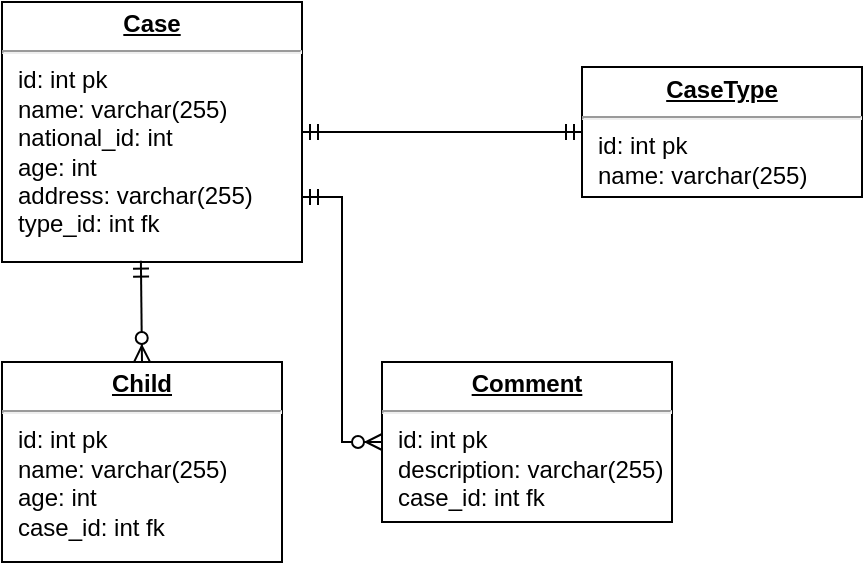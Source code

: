 <mxfile version="21.0.2" type="github">
  <diagram name="Page-1" id="a7904f86-f2b4-8e86-fa97-74104820619b">
    <mxGraphModel dx="1137" dy="760" grid="1" gridSize="10" guides="1" tooltips="1" connect="1" arrows="1" fold="1" page="1" pageScale="1" pageWidth="1100" pageHeight="850" background="none" math="0" shadow="0">
      <root>
        <mxCell id="0" />
        <mxCell id="1" parent="0" />
        <mxCell id="KxadMB26XgNLB9hYf9AW-2" value="&lt;p style=&quot;margin: 0px ; margin-top: 4px ; text-align: center ; text-decoration: underline&quot;&gt;&lt;b&gt;Case&lt;/b&gt;&lt;/p&gt;&lt;hr&gt;&lt;p style=&quot;margin: 0px ; margin-left: 8px&quot;&gt;id: int pk&lt;/p&gt;&lt;p style=&quot;margin: 0px ; margin-left: 8px&quot;&gt;name: varchar(255)&lt;/p&gt;&lt;p style=&quot;margin: 0px ; margin-left: 8px&quot;&gt;national_id: int&lt;/p&gt;&lt;p style=&quot;margin: 0px ; margin-left: 8px&quot;&gt;age: int&lt;/p&gt;&lt;p style=&quot;margin: 0px ; margin-left: 8px&quot;&gt;address: varchar(255)&lt;/p&gt;&lt;p style=&quot;margin: 0px ; margin-left: 8px&quot;&gt;type_id: int fk&lt;/p&gt;" style="verticalAlign=top;align=left;overflow=fill;fontSize=12;fontFamily=Helvetica;html=1;rounded=0;shadow=0;comic=0;labelBackgroundColor=none;strokeWidth=1" vertex="1" parent="1">
          <mxGeometry x="230" y="140" width="150" height="130" as="geometry" />
        </mxCell>
        <mxCell id="KxadMB26XgNLB9hYf9AW-3" value="&lt;p style=&quot;margin: 0px ; margin-top: 4px ; text-align: center ; text-decoration: underline&quot;&gt;&lt;b&gt;Child&lt;/b&gt;&lt;/p&gt;&lt;hr&gt;&lt;p style=&quot;margin: 0px ; margin-left: 8px&quot;&gt;id: int pk&lt;/p&gt;&lt;p style=&quot;margin: 0px ; margin-left: 8px&quot;&gt;name: varchar(255)&lt;/p&gt;&lt;p style=&quot;margin: 0px ; margin-left: 8px&quot;&gt;age: int&lt;/p&gt;&lt;p style=&quot;margin: 0px ; margin-left: 8px&quot;&gt;case_id: int fk&lt;/p&gt;" style="verticalAlign=top;align=left;overflow=fill;fontSize=12;fontFamily=Helvetica;html=1;rounded=0;shadow=0;comic=0;labelBackgroundColor=none;strokeWidth=1" vertex="1" parent="1">
          <mxGeometry x="230" y="320" width="140" height="100" as="geometry" />
        </mxCell>
        <mxCell id="KxadMB26XgNLB9hYf9AW-4" value="&lt;p style=&quot;margin: 0px ; margin-top: 4px ; text-align: center ; text-decoration: underline&quot;&gt;&lt;b&gt;Comment&lt;/b&gt;&lt;/p&gt;&lt;hr&gt;&lt;p style=&quot;margin: 0px ; margin-left: 8px&quot;&gt;id: int pk&lt;/p&gt;&lt;p style=&quot;margin: 0px ; margin-left: 8px&quot;&gt;description: varchar(255)&lt;/p&gt;&lt;p style=&quot;margin: 0px ; margin-left: 8px&quot;&gt;case_id: int fk&lt;/p&gt;" style="verticalAlign=top;align=left;overflow=fill;fontSize=12;fontFamily=Helvetica;html=1;rounded=0;shadow=0;comic=0;labelBackgroundColor=none;strokeWidth=1" vertex="1" parent="1">
          <mxGeometry x="420" y="320" width="145" height="80" as="geometry" />
        </mxCell>
        <mxCell id="KxadMB26XgNLB9hYf9AW-5" value="&lt;p style=&quot;margin: 0px ; margin-top: 4px ; text-align: center ; text-decoration: underline&quot;&gt;&lt;b&gt;CaseType&lt;/b&gt;&lt;/p&gt;&lt;hr&gt;&lt;p style=&quot;margin: 0px ; margin-left: 8px&quot;&gt;id: int pk&lt;/p&gt;&lt;p style=&quot;margin: 0px ; margin-left: 8px&quot;&gt;name: varchar(255)&lt;/p&gt;" style="verticalAlign=top;align=left;overflow=fill;fontSize=12;fontFamily=Helvetica;html=1;rounded=0;shadow=0;comic=0;labelBackgroundColor=none;strokeWidth=1" vertex="1" parent="1">
          <mxGeometry x="520" y="172.5" width="140" height="65" as="geometry" />
        </mxCell>
        <mxCell id="KxadMB26XgNLB9hYf9AW-9" value="" style="fontSize=12;html=1;endArrow=ERmandOne;startArrow=ERmandOne;rounded=0;entryX=1;entryY=0.5;entryDx=0;entryDy=0;exitX=0;exitY=0.5;exitDx=0;exitDy=0;" edge="1" parent="1" source="KxadMB26XgNLB9hYf9AW-5" target="KxadMB26XgNLB9hYf9AW-2">
          <mxGeometry width="100" height="100" relative="1" as="geometry">
            <mxPoint x="200" y="420" as="sourcePoint" />
            <mxPoint x="300" y="320" as="targetPoint" />
          </mxGeometry>
        </mxCell>
        <mxCell id="KxadMB26XgNLB9hYf9AW-11" value="" style="fontSize=12;html=1;endArrow=ERzeroToMany;startArrow=ERmandOne;rounded=0;exitX=0.463;exitY=0.995;exitDx=0;exitDy=0;entryX=0.5;entryY=0;entryDx=0;entryDy=0;exitPerimeter=0;" edge="1" parent="1" source="KxadMB26XgNLB9hYf9AW-2" target="KxadMB26XgNLB9hYf9AW-3">
          <mxGeometry width="100" height="100" relative="1" as="geometry">
            <mxPoint x="410" y="550" as="sourcePoint" />
            <mxPoint x="510" y="450" as="targetPoint" />
          </mxGeometry>
        </mxCell>
        <mxCell id="KxadMB26XgNLB9hYf9AW-12" value="" style="fontSize=12;html=1;endArrow=ERzeroToMany;startArrow=ERmandOne;rounded=0;exitX=1;exitY=0.75;exitDx=0;exitDy=0;entryX=0;entryY=0.5;entryDx=0;entryDy=0;edgeStyle=orthogonalEdgeStyle;" edge="1" parent="1" source="KxadMB26XgNLB9hYf9AW-2" target="KxadMB26XgNLB9hYf9AW-4">
          <mxGeometry width="100" height="100" relative="1" as="geometry">
            <mxPoint x="430" y="237.5" as="sourcePoint" />
            <mxPoint x="431" y="288.5" as="targetPoint" />
          </mxGeometry>
        </mxCell>
      </root>
    </mxGraphModel>
  </diagram>
</mxfile>
